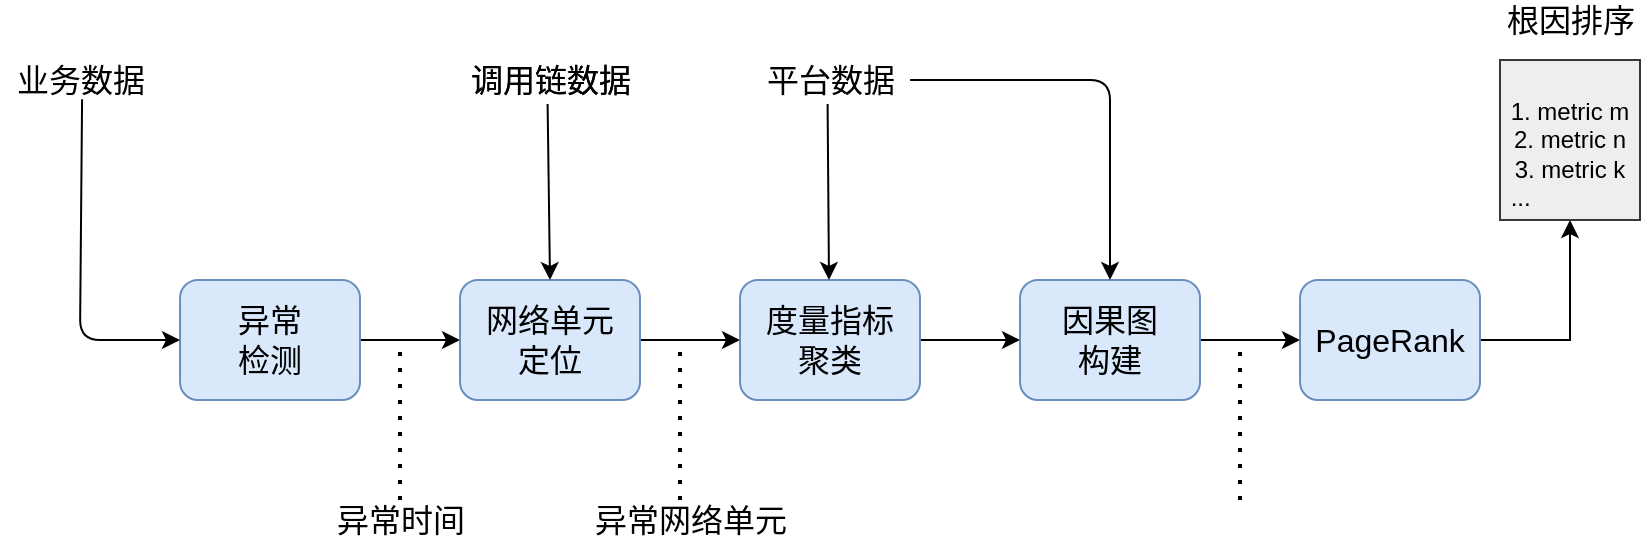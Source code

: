 <mxfile version="14.4.4" type="github">
  <diagram id="C5RBs43oDa-KdzZeNtuy" name="Page-1">
    <mxGraphModel dx="1865" dy="585" grid="1" gridSize="10" guides="1" tooltips="1" connect="1" arrows="1" fold="1" page="1" pageScale="1" pageWidth="827" pageHeight="1169" math="0" shadow="0">
      <root>
        <mxCell id="WIyWlLk6GJQsqaUBKTNV-0" />
        <mxCell id="WIyWlLk6GJQsqaUBKTNV-1" parent="WIyWlLk6GJQsqaUBKTNV-0" />
        <mxCell id="j3GPwONc-g3IrTvjKTaJ-11" style="edgeStyle=orthogonalEdgeStyle;rounded=0;orthogonalLoop=1;jettySize=auto;html=1;exitX=1;exitY=0.5;exitDx=0;exitDy=0;entryX=0;entryY=0.5;entryDx=0;entryDy=0;" edge="1" parent="WIyWlLk6GJQsqaUBKTNV-1" source="j3GPwONc-g3IrTvjKTaJ-0" target="j3GPwONc-g3IrTvjKTaJ-7">
          <mxGeometry relative="1" as="geometry" />
        </mxCell>
        <mxCell id="j3GPwONc-g3IrTvjKTaJ-0" value="&lt;font style=&quot;font-size: 16px&quot;&gt;异常&lt;br&gt;检测&lt;/font&gt;" style="rounded=1;whiteSpace=wrap;html=1;fillColor=#dae8fc;strokeColor=#6c8ebf;" vertex="1" parent="WIyWlLk6GJQsqaUBKTNV-1">
          <mxGeometry x="60" y="410" width="90" height="60" as="geometry" />
        </mxCell>
        <mxCell id="j3GPwONc-g3IrTvjKTaJ-12" style="edgeStyle=orthogonalEdgeStyle;rounded=0;orthogonalLoop=1;jettySize=auto;html=1;exitX=1;exitY=0.5;exitDx=0;exitDy=0;entryX=0;entryY=0.5;entryDx=0;entryDy=0;" edge="1" parent="WIyWlLk6GJQsqaUBKTNV-1" source="j3GPwONc-g3IrTvjKTaJ-7" target="j3GPwONc-g3IrTvjKTaJ-8">
          <mxGeometry relative="1" as="geometry" />
        </mxCell>
        <mxCell id="j3GPwONc-g3IrTvjKTaJ-7" value="&lt;font style=&quot;font-size: 16px&quot;&gt;网络单元&lt;br&gt;定位&lt;/font&gt;" style="rounded=1;whiteSpace=wrap;html=1;fillColor=#dae8fc;strokeColor=#6c8ebf;" vertex="1" parent="WIyWlLk6GJQsqaUBKTNV-1">
          <mxGeometry x="200" y="410" width="90" height="60" as="geometry" />
        </mxCell>
        <mxCell id="j3GPwONc-g3IrTvjKTaJ-13" style="edgeStyle=orthogonalEdgeStyle;rounded=0;orthogonalLoop=1;jettySize=auto;html=1;exitX=1;exitY=0.5;exitDx=0;exitDy=0;entryX=0;entryY=0.5;entryDx=0;entryDy=0;" edge="1" parent="WIyWlLk6GJQsqaUBKTNV-1" source="j3GPwONc-g3IrTvjKTaJ-8" target="j3GPwONc-g3IrTvjKTaJ-9">
          <mxGeometry relative="1" as="geometry" />
        </mxCell>
        <mxCell id="j3GPwONc-g3IrTvjKTaJ-8" value="&lt;font style=&quot;font-size: 16px&quot;&gt;度量指标&lt;br&gt;聚类&lt;/font&gt;" style="rounded=1;whiteSpace=wrap;html=1;fillColor=#dae8fc;strokeColor=#6c8ebf;" vertex="1" parent="WIyWlLk6GJQsqaUBKTNV-1">
          <mxGeometry x="340" y="410" width="90" height="60" as="geometry" />
        </mxCell>
        <mxCell id="j3GPwONc-g3IrTvjKTaJ-14" style="edgeStyle=orthogonalEdgeStyle;rounded=0;orthogonalLoop=1;jettySize=auto;html=1;exitX=1;exitY=0.5;exitDx=0;exitDy=0;entryX=0;entryY=0.5;entryDx=0;entryDy=0;" edge="1" parent="WIyWlLk6GJQsqaUBKTNV-1" source="j3GPwONc-g3IrTvjKTaJ-9" target="j3GPwONc-g3IrTvjKTaJ-10">
          <mxGeometry relative="1" as="geometry" />
        </mxCell>
        <mxCell id="j3GPwONc-g3IrTvjKTaJ-9" value="&lt;font style=&quot;font-size: 16px&quot;&gt;因果图&lt;br&gt;构建&lt;/font&gt;" style="rounded=1;whiteSpace=wrap;html=1;fillColor=#dae8fc;strokeColor=#6c8ebf;" vertex="1" parent="WIyWlLk6GJQsqaUBKTNV-1">
          <mxGeometry x="480" y="410" width="90" height="60" as="geometry" />
        </mxCell>
        <mxCell id="j3GPwONc-g3IrTvjKTaJ-34" style="edgeStyle=orthogonalEdgeStyle;rounded=0;orthogonalLoop=1;jettySize=auto;html=1;exitX=1;exitY=0.5;exitDx=0;exitDy=0;entryX=0.5;entryY=1;entryDx=0;entryDy=0;" edge="1" parent="WIyWlLk6GJQsqaUBKTNV-1" source="j3GPwONc-g3IrTvjKTaJ-10" target="j3GPwONc-g3IrTvjKTaJ-32">
          <mxGeometry relative="1" as="geometry" />
        </mxCell>
        <mxCell id="j3GPwONc-g3IrTvjKTaJ-10" value="&lt;font style=&quot;font-size: 16px&quot;&gt;PageRank&lt;/font&gt;" style="rounded=1;whiteSpace=wrap;html=1;fillColor=#dae8fc;strokeColor=#6c8ebf;" vertex="1" parent="WIyWlLk6GJQsqaUBKTNV-1">
          <mxGeometry x="620" y="410" width="90" height="60" as="geometry" />
        </mxCell>
        <mxCell id="j3GPwONc-g3IrTvjKTaJ-15" value="" style="endArrow=classic;html=1;exitX=0.513;exitY=0.98;exitDx=0;exitDy=0;exitPerimeter=0;" edge="1" parent="WIyWlLk6GJQsqaUBKTNV-1" source="j3GPwONc-g3IrTvjKTaJ-16">
          <mxGeometry width="50" height="50" relative="1" as="geometry">
            <mxPoint x="10" y="350" as="sourcePoint" />
            <mxPoint x="60" y="440" as="targetPoint" />
            <Array as="points">
              <mxPoint x="10" y="440" />
            </Array>
          </mxGeometry>
        </mxCell>
        <mxCell id="j3GPwONc-g3IrTvjKTaJ-16" value="&lt;font style=&quot;font-size: 16px&quot;&gt;业务数据&lt;/font&gt;" style="text;html=1;align=center;verticalAlign=middle;resizable=0;points=[];autosize=1;" vertex="1" parent="WIyWlLk6GJQsqaUBKTNV-1">
          <mxGeometry x="-30" y="300" width="80" height="20" as="geometry" />
        </mxCell>
        <mxCell id="j3GPwONc-g3IrTvjKTaJ-19" value="" style="endArrow=classic;html=1;entryX=0.5;entryY=0;entryDx=0;entryDy=0;exitX=0.488;exitY=1.1;exitDx=0;exitDy=0;exitPerimeter=0;" edge="1" parent="WIyWlLk6GJQsqaUBKTNV-1" source="j3GPwONc-g3IrTvjKTaJ-25" target="j3GPwONc-g3IrTvjKTaJ-7">
          <mxGeometry width="50" height="50" relative="1" as="geometry">
            <mxPoint x="245" y="350" as="sourcePoint" />
            <mxPoint x="260" y="310" as="targetPoint" />
          </mxGeometry>
        </mxCell>
        <mxCell id="j3GPwONc-g3IrTvjKTaJ-20" value="&lt;font style=&quot;font-size: 16px&quot;&gt;调用链数据&lt;/font&gt;" style="text;html=1;align=center;verticalAlign=middle;resizable=0;points=[];autosize=1;" vertex="1" parent="WIyWlLk6GJQsqaUBKTNV-1">
          <mxGeometry x="195" y="300" width="100" height="20" as="geometry" />
        </mxCell>
        <mxCell id="j3GPwONc-g3IrTvjKTaJ-21" value="" style="endArrow=classic;html=1;entryX=0.5;entryY=0;entryDx=0;entryDy=0;exitX=0.485;exitY=1.1;exitDx=0;exitDy=0;exitPerimeter=0;" edge="1" parent="WIyWlLk6GJQsqaUBKTNV-1" source="j3GPwONc-g3IrTvjKTaJ-22">
          <mxGeometry width="50" height="50" relative="1" as="geometry">
            <mxPoint x="384.5" y="350" as="sourcePoint" />
            <mxPoint x="384.5" y="410" as="targetPoint" />
          </mxGeometry>
        </mxCell>
        <mxCell id="j3GPwONc-g3IrTvjKTaJ-22" value="&lt;font style=&quot;font-size: 16px&quot;&gt;平台数据&lt;/font&gt;" style="text;html=1;align=center;verticalAlign=middle;resizable=0;points=[];autosize=1;" vertex="1" parent="WIyWlLk6GJQsqaUBKTNV-1">
          <mxGeometry x="345" y="300" width="80" height="20" as="geometry" />
        </mxCell>
        <mxCell id="j3GPwONc-g3IrTvjKTaJ-23" value="" style="endArrow=none;dashed=1;html=1;dashPattern=1 3;strokeWidth=2;" edge="1" parent="WIyWlLk6GJQsqaUBKTNV-1">
          <mxGeometry width="50" height="50" relative="1" as="geometry">
            <mxPoint x="170" y="520" as="sourcePoint" />
            <mxPoint x="170" y="440" as="targetPoint" />
          </mxGeometry>
        </mxCell>
        <mxCell id="j3GPwONc-g3IrTvjKTaJ-24" value="&lt;font style=&quot;font-size: 16px&quot;&gt;异常时间&lt;/font&gt;" style="text;html=1;align=center;verticalAlign=middle;resizable=0;points=[];autosize=1;" vertex="1" parent="WIyWlLk6GJQsqaUBKTNV-1">
          <mxGeometry x="130" y="520" width="80" height="20" as="geometry" />
        </mxCell>
        <mxCell id="j3GPwONc-g3IrTvjKTaJ-25" value="&lt;font style=&quot;font-size: 16px&quot;&gt;调用链数据&lt;/font&gt;" style="text;html=1;align=center;verticalAlign=middle;resizable=0;points=[];autosize=1;" vertex="1" parent="WIyWlLk6GJQsqaUBKTNV-1">
          <mxGeometry x="195" y="300" width="100" height="20" as="geometry" />
        </mxCell>
        <mxCell id="j3GPwONc-g3IrTvjKTaJ-26" value="&lt;font style=&quot;font-size: 16px&quot;&gt;异常网络单元&lt;/font&gt;" style="text;html=1;align=center;verticalAlign=middle;resizable=0;points=[];autosize=1;" vertex="1" parent="WIyWlLk6GJQsqaUBKTNV-1">
          <mxGeometry x="260" y="520" width="110" height="20" as="geometry" />
        </mxCell>
        <mxCell id="j3GPwONc-g3IrTvjKTaJ-27" value="" style="endArrow=none;dashed=1;html=1;dashPattern=1 3;strokeWidth=2;" edge="1" parent="WIyWlLk6GJQsqaUBKTNV-1">
          <mxGeometry width="50" height="50" relative="1" as="geometry">
            <mxPoint x="310" y="520" as="sourcePoint" />
            <mxPoint x="310" y="440" as="targetPoint" />
          </mxGeometry>
        </mxCell>
        <mxCell id="j3GPwONc-g3IrTvjKTaJ-32" value="&lt;br&gt;1. metric m&lt;br&gt;2. metric n&lt;br&gt;3. metric k&lt;br&gt;&lt;div style=&quot;text-align: left&quot;&gt;&lt;span&gt;...&lt;/span&gt;&lt;/div&gt;" style="rounded=0;whiteSpace=wrap;html=1;fillColor=#eeeeee;strokeColor=#36393d;" vertex="1" parent="WIyWlLk6GJQsqaUBKTNV-1">
          <mxGeometry x="720" y="300" width="70" height="80" as="geometry" />
        </mxCell>
        <mxCell id="j3GPwONc-g3IrTvjKTaJ-35" value="&lt;font style=&quot;font-size: 16px&quot;&gt;根因排序&lt;/font&gt;" style="text;html=1;align=center;verticalAlign=middle;resizable=0;points=[];autosize=1;" vertex="1" parent="WIyWlLk6GJQsqaUBKTNV-1">
          <mxGeometry x="715" y="270" width="80" height="20" as="geometry" />
        </mxCell>
        <mxCell id="j3GPwONc-g3IrTvjKTaJ-37" value="" style="endArrow=none;dashed=1;html=1;dashPattern=1 3;strokeWidth=2;" edge="1" parent="WIyWlLk6GJQsqaUBKTNV-1">
          <mxGeometry width="50" height="50" relative="1" as="geometry">
            <mxPoint x="590" y="520" as="sourcePoint" />
            <mxPoint x="590" y="440" as="targetPoint" />
          </mxGeometry>
        </mxCell>
        <mxCell id="j3GPwONc-g3IrTvjKTaJ-38" value="" style="endArrow=classic;html=1;entryX=0.5;entryY=0;entryDx=0;entryDy=0;" edge="1" parent="WIyWlLk6GJQsqaUBKTNV-1" target="j3GPwONc-g3IrTvjKTaJ-9">
          <mxGeometry width="50" height="50" relative="1" as="geometry">
            <mxPoint x="425" y="310" as="sourcePoint" />
            <mxPoint x="475" y="260" as="targetPoint" />
            <Array as="points">
              <mxPoint x="525" y="310" />
            </Array>
          </mxGeometry>
        </mxCell>
      </root>
    </mxGraphModel>
  </diagram>
</mxfile>
